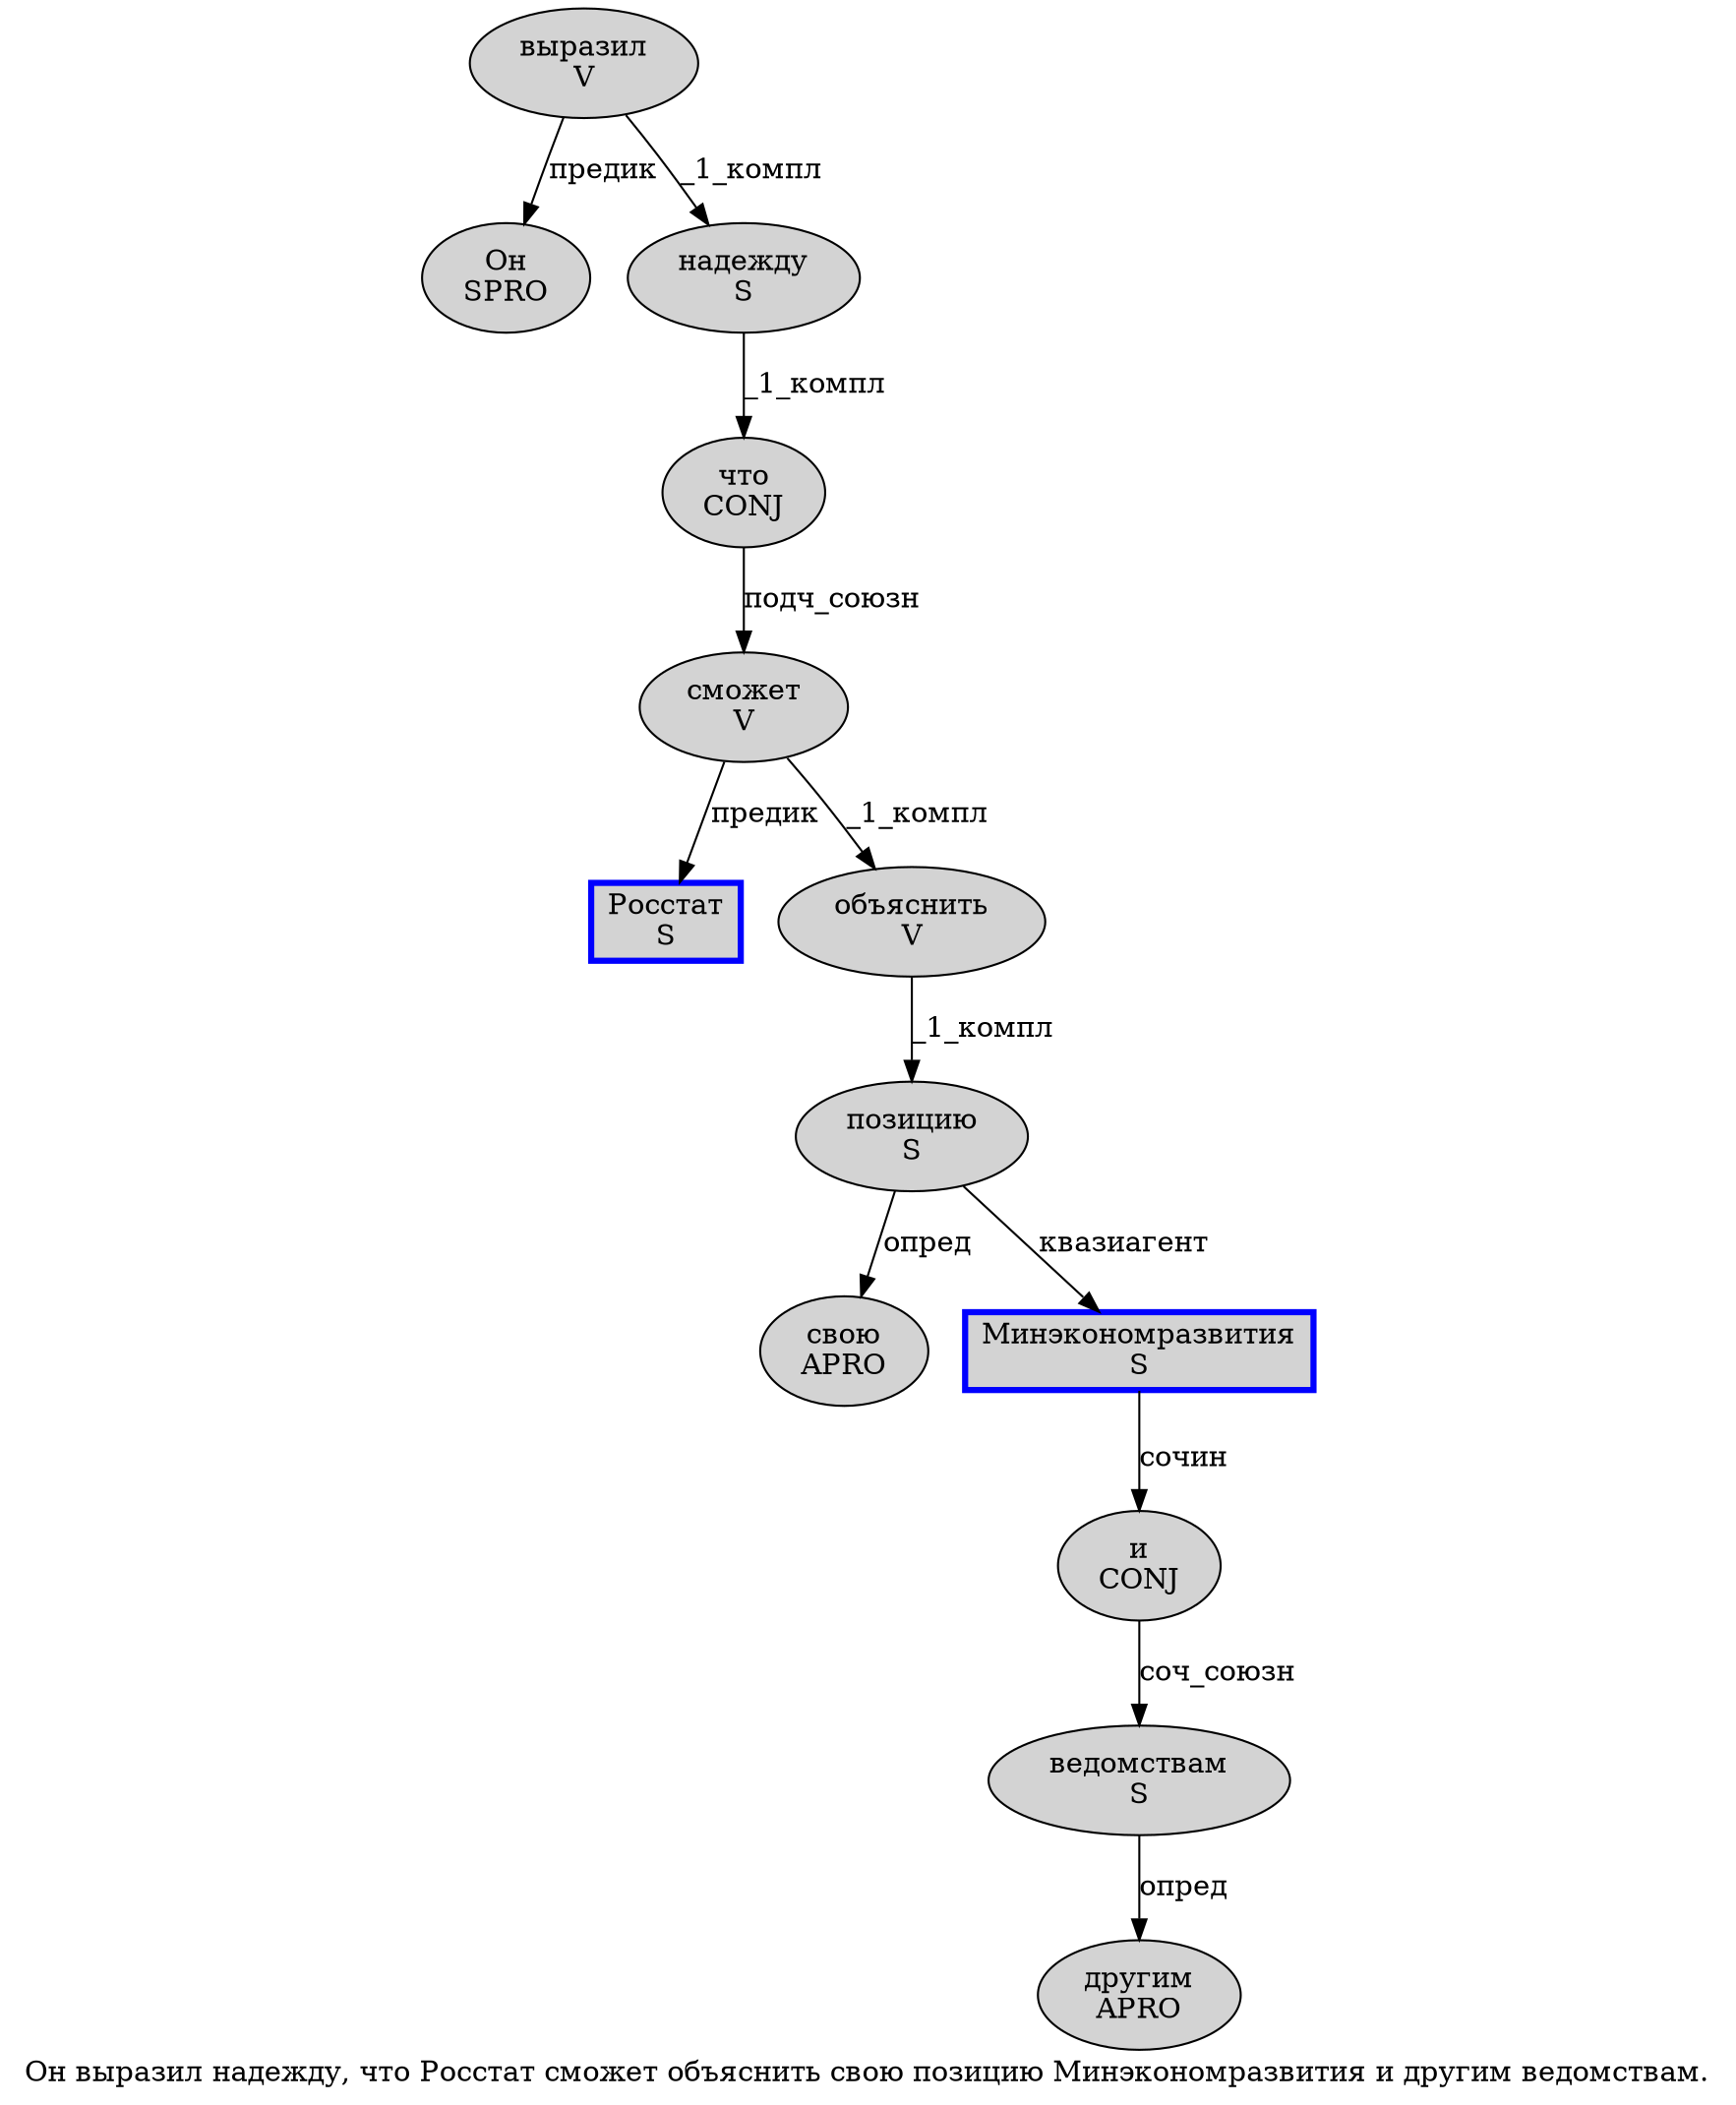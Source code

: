 digraph SENTENCE_576 {
	graph [label="Он выразил надежду, что Росстат сможет объяснить свою позицию Минэкономразвития и другим ведомствам."]
	node [style=filled]
		0 [label="Он
SPRO" color="" fillcolor=lightgray penwidth=1 shape=ellipse]
		1 [label="выразил
V" color="" fillcolor=lightgray penwidth=1 shape=ellipse]
		2 [label="надежду
S" color="" fillcolor=lightgray penwidth=1 shape=ellipse]
		4 [label="что
CONJ" color="" fillcolor=lightgray penwidth=1 shape=ellipse]
		5 [label="Росстат
S" color=blue fillcolor=lightgray penwidth=3 shape=box]
		6 [label="сможет
V" color="" fillcolor=lightgray penwidth=1 shape=ellipse]
		7 [label="объяснить
V" color="" fillcolor=lightgray penwidth=1 shape=ellipse]
		8 [label="свою
APRO" color="" fillcolor=lightgray penwidth=1 shape=ellipse]
		9 [label="позицию
S" color="" fillcolor=lightgray penwidth=1 shape=ellipse]
		10 [label="Минэкономразвития
S" color=blue fillcolor=lightgray penwidth=3 shape=box]
		11 [label="и
CONJ" color="" fillcolor=lightgray penwidth=1 shape=ellipse]
		12 [label="другим
APRO" color="" fillcolor=lightgray penwidth=1 shape=ellipse]
		13 [label="ведомствам
S" color="" fillcolor=lightgray penwidth=1 shape=ellipse]
			4 -> 6 [label="подч_союзн"]
			7 -> 9 [label="_1_компл"]
			2 -> 4 [label="_1_компл"]
			11 -> 13 [label="соч_союзн"]
			13 -> 12 [label="опред"]
			10 -> 11 [label="сочин"]
			1 -> 0 [label="предик"]
			1 -> 2 [label="_1_компл"]
			9 -> 8 [label="опред"]
			9 -> 10 [label="квазиагент"]
			6 -> 5 [label="предик"]
			6 -> 7 [label="_1_компл"]
}